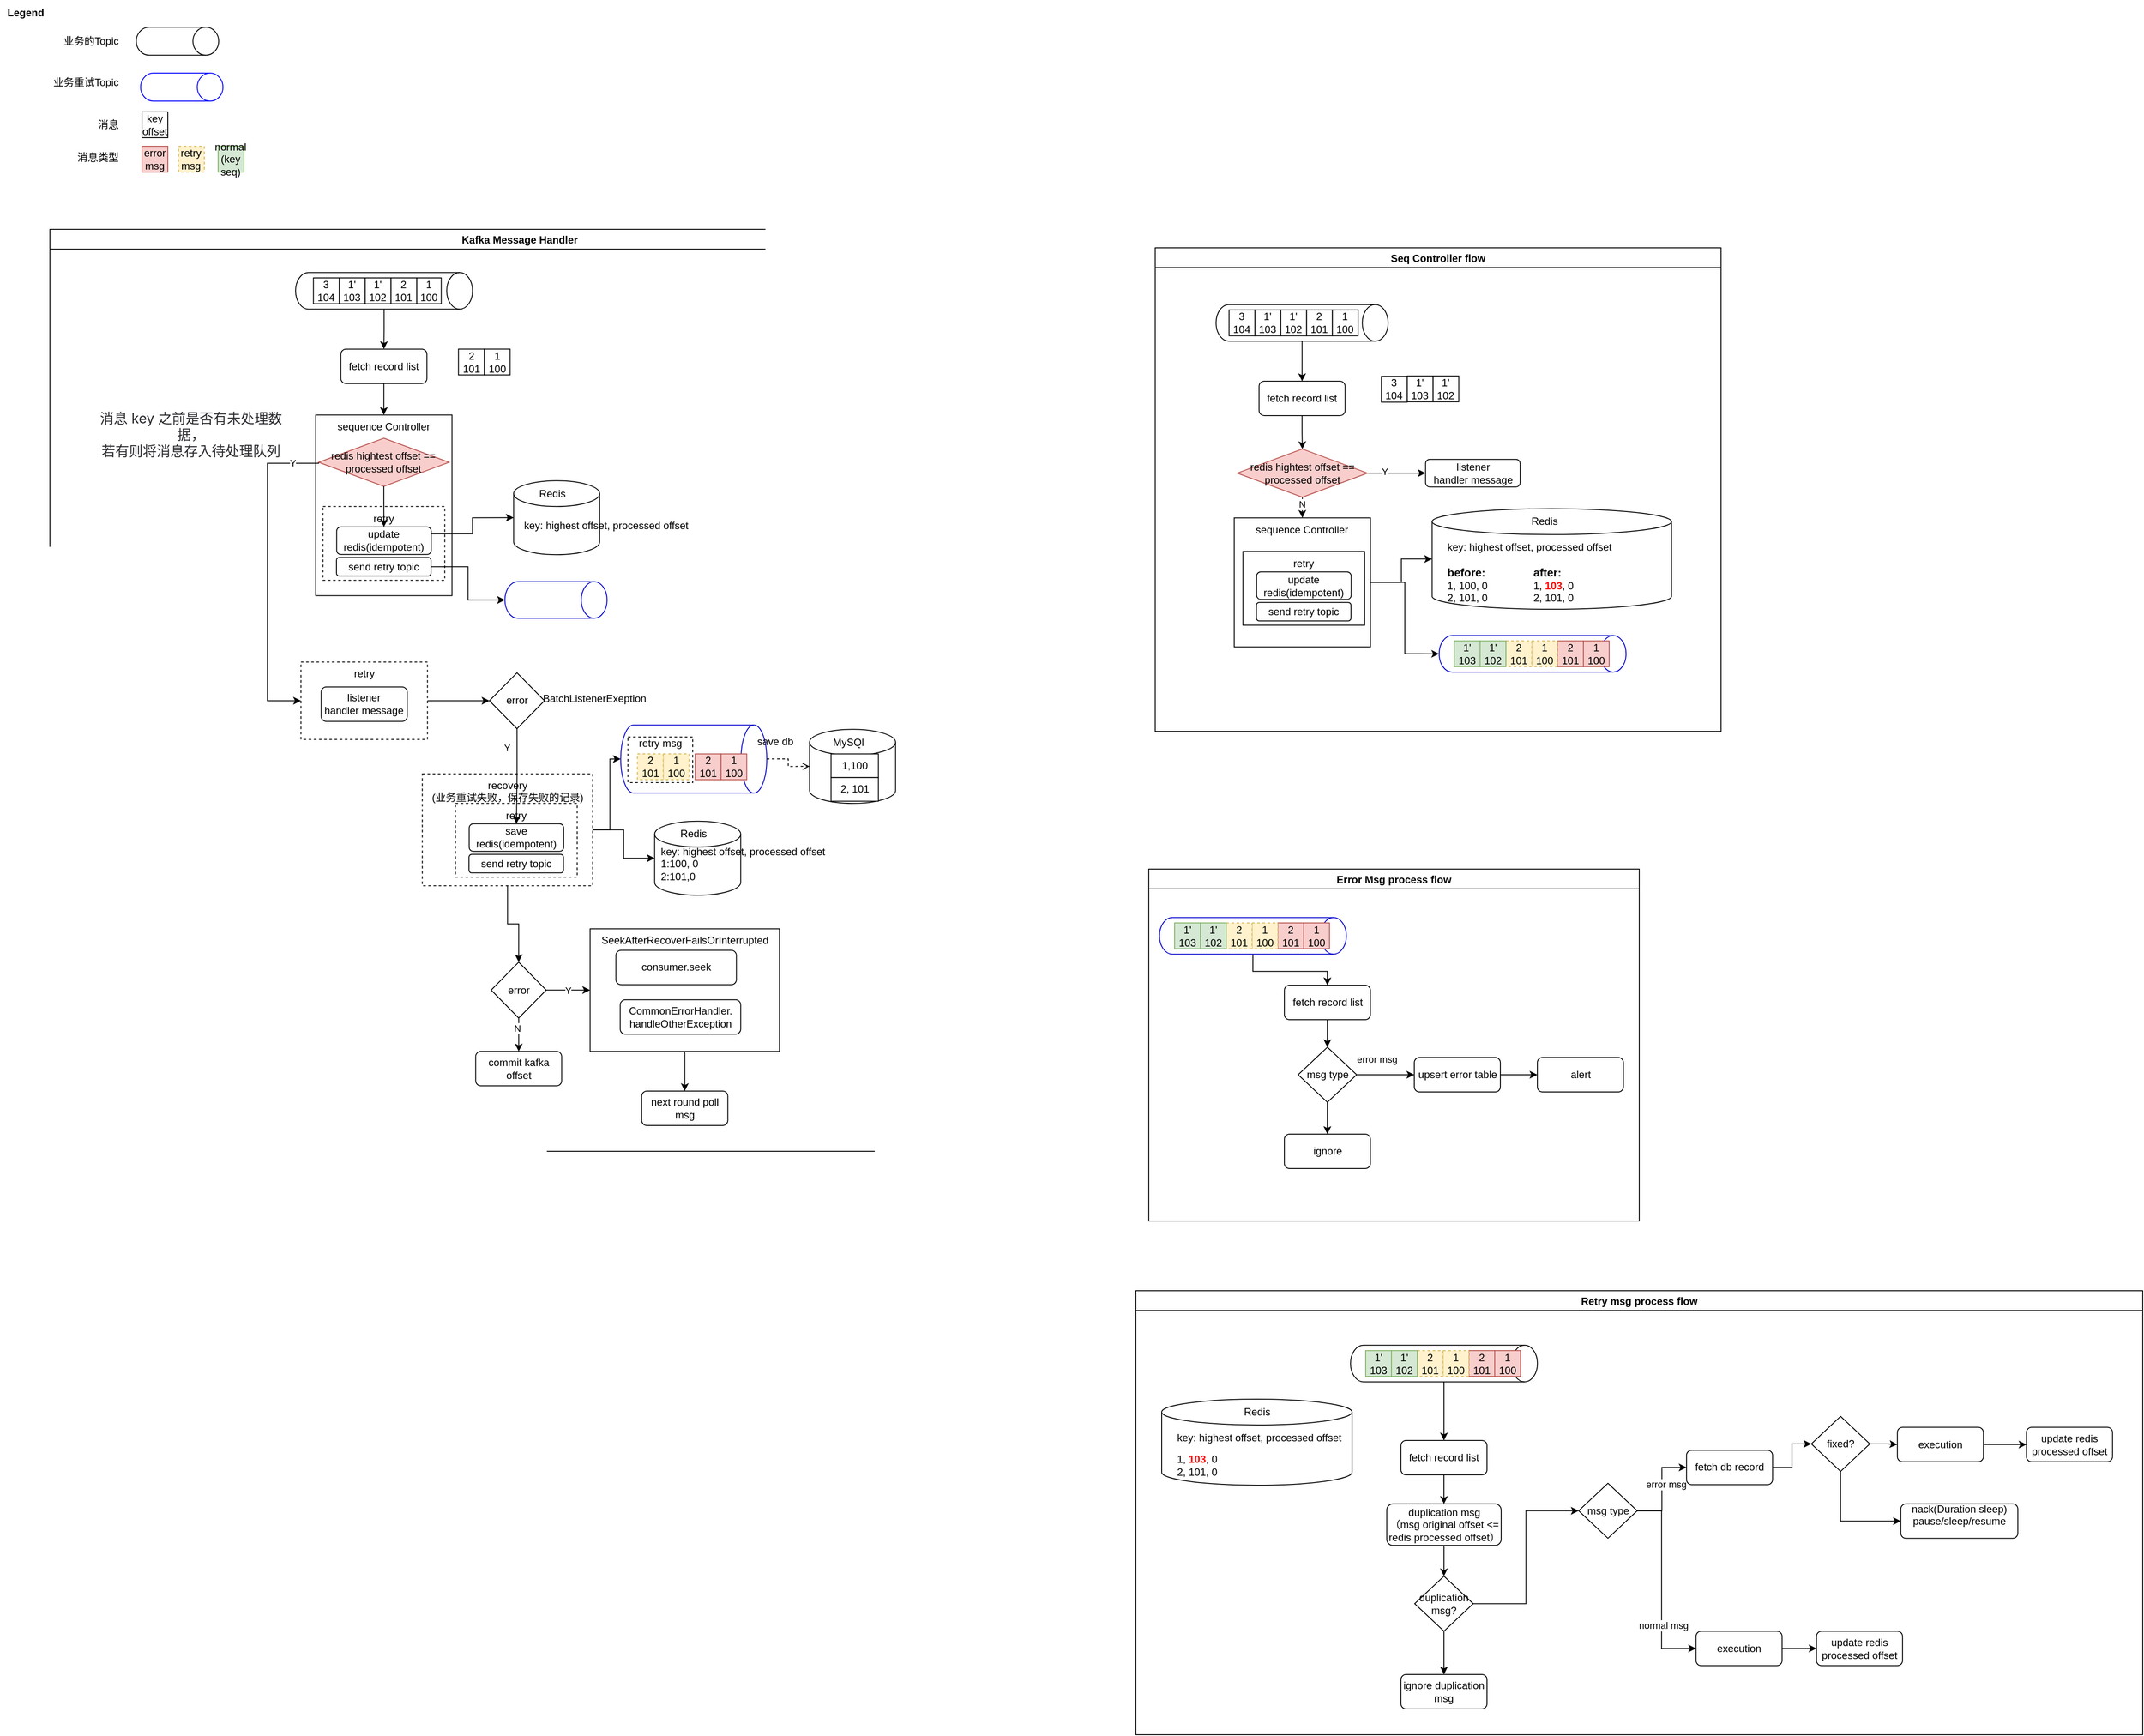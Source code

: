 <mxfile version="26.1.1">
  <diagram name="第 1 页" id="O6liCrvr6T_qjz66huat">
    <mxGraphModel dx="2412" dy="2255" grid="1" gridSize="10" guides="1" tooltips="1" connect="1" arrows="1" fold="1" page="1" pageScale="1" pageWidth="827" pageHeight="1169" math="0" shadow="0">
      <root>
        <mxCell id="0" />
        <mxCell id="1" parent="0" />
        <mxCell id="ls6p_8hV20rsziK436bs-240" value="Legend" style="text;html=1;align=center;verticalAlign=middle;whiteSpace=wrap;rounded=0;fontStyle=1" vertex="1" parent="1">
          <mxGeometry x="-390" y="-400" width="60" height="30" as="geometry" />
        </mxCell>
        <mxCell id="ls6p_8hV20rsziK436bs-241" value="" style="shape=cylinder3;whiteSpace=wrap;html=1;boundedLbl=1;backgroundOutline=1;size=15;rotation=90;" vertex="1" parent="1">
          <mxGeometry x="-200" y="-400" width="32.5" height="95.81" as="geometry" />
        </mxCell>
        <mxCell id="ls6p_8hV20rsziK436bs-243" value="业务的Topic" style="text;html=1;align=right;verticalAlign=middle;whiteSpace=wrap;rounded=0;" vertex="1" parent="1">
          <mxGeometry x="-340" y="-367.1" width="90" height="30" as="geometry" />
        </mxCell>
        <mxCell id="ls6p_8hV20rsziK436bs-245" value="" style="shape=cylinder3;whiteSpace=wrap;html=1;boundedLbl=1;backgroundOutline=1;size=15;rotation=90;strokeColor=#0000FF;" vertex="1" parent="1">
          <mxGeometry x="-195" y="-346.62" width="32.5" height="95.81" as="geometry" />
        </mxCell>
        <mxCell id="ls6p_8hV20rsziK436bs-246" value="业务重试Topic" style="text;html=1;align=right;verticalAlign=middle;whiteSpace=wrap;rounded=0;" vertex="1" parent="1">
          <mxGeometry x="-340" y="-318.71" width="90" height="30" as="geometry" />
        </mxCell>
        <mxCell id="ls6p_8hV20rsziK436bs-247" value="消息" style="text;html=1;align=right;verticalAlign=middle;whiteSpace=wrap;rounded=0;" vertex="1" parent="1">
          <mxGeometry x="-310" y="-270" width="60" height="30" as="geometry" />
        </mxCell>
        <mxCell id="ls6p_8hV20rsziK436bs-248" value="key&lt;br&gt;&lt;div&gt;offset&lt;/div&gt;" style="rounded=0;whiteSpace=wrap;html=1;" vertex="1" parent="1">
          <mxGeometry x="-225" y="-270" width="30" height="30" as="geometry" />
        </mxCell>
        <mxCell id="ls6p_8hV20rsziK436bs-249" value="消息类型" style="text;html=1;align=right;verticalAlign=middle;whiteSpace=wrap;rounded=0;" vertex="1" parent="1">
          <mxGeometry x="-310" y="-231.62" width="60" height="30" as="geometry" />
        </mxCell>
        <mxCell id="ls6p_8hV20rsziK436bs-250" value="error&lt;div&gt;msg&lt;/div&gt;" style="rounded=0;whiteSpace=wrap;html=1;fillColor=#f8cecc;strokeColor=#b85450;" vertex="1" parent="1">
          <mxGeometry x="-225.0" y="-230" width="30" height="30" as="geometry" />
        </mxCell>
        <mxCell id="ls6p_8hV20rsziK436bs-251" value="retry&lt;div&gt;msg&lt;/div&gt;" style="rounded=0;whiteSpace=wrap;html=1;dashed=1;fillColor=#fff2cc;strokeColor=#d6b656;" vertex="1" parent="1">
          <mxGeometry x="-182.57" y="-230" width="30" height="30" as="geometry" />
        </mxCell>
        <mxCell id="ls6p_8hV20rsziK436bs-252" value="normal&lt;div&gt;(key seq)&lt;/div&gt;" style="rounded=0;whiteSpace=wrap;html=1;fillColor=#d5e8d4;strokeColor=#82b366;" vertex="1" parent="1">
          <mxGeometry x="-136.55" y="-230" width="30" height="30" as="geometry" />
        </mxCell>
        <mxCell id="ls6p_8hV20rsziK436bs-283" value="Kafka Message Handler" style="swimlane;" vertex="1" parent="1">
          <mxGeometry x="-332" y="-133.5" width="1092" height="1071.5" as="geometry">
            <mxRectangle x="-332" y="-131.5" width="90" height="30" as="alternateBounds" />
          </mxGeometry>
        </mxCell>
        <mxCell id="ls6p_8hV20rsziK436bs-19" style="edgeStyle=orthogonalEdgeStyle;rounded=0;orthogonalLoop=1;jettySize=auto;html=1;entryX=0.5;entryY=0;entryDx=0;entryDy=0;" edge="1" parent="ls6p_8hV20rsziK436bs-283" source="ls6p_8hV20rsziK436bs-1" target="ls6p_8hV20rsziK436bs-18">
          <mxGeometry relative="1" as="geometry" />
        </mxCell>
        <mxCell id="ls6p_8hV20rsziK436bs-1" value="" style="shape=cylinder3;whiteSpace=wrap;html=1;boundedLbl=1;backgroundOutline=1;size=15;rotation=90;" vertex="1" parent="ls6p_8hV20rsziK436bs-283">
          <mxGeometry x="367.06" y="-31.35" width="42.5" height="205.62" as="geometry" />
        </mxCell>
        <mxCell id="ls6p_8hV20rsziK436bs-2" value="1&lt;div&gt;100&lt;/div&gt;" style="rounded=0;whiteSpace=wrap;html=1;" vertex="1" parent="ls6p_8hV20rsziK436bs-283">
          <mxGeometry x="426.25" y="56.47" width="28.5" height="30" as="geometry" />
        </mxCell>
        <mxCell id="ls6p_8hV20rsziK436bs-3" value="2&lt;br&gt;&lt;div&gt;101&lt;/div&gt;" style="rounded=0;whiteSpace=wrap;html=1;" vertex="1" parent="ls6p_8hV20rsziK436bs-283">
          <mxGeometry x="396.25" y="56.47" width="30" height="30" as="geometry" />
        </mxCell>
        <mxCell id="ls6p_8hV20rsziK436bs-4" value="1&#39;&lt;br&gt;&lt;div&gt;102&lt;/div&gt;" style="rounded=0;whiteSpace=wrap;html=1;" vertex="1" parent="ls6p_8hV20rsziK436bs-283">
          <mxGeometry x="366.25" y="56.47" width="30" height="30" as="geometry" />
        </mxCell>
        <mxCell id="ls6p_8hV20rsziK436bs-5" value="1&#39;&lt;br&gt;&lt;div&gt;103&lt;/div&gt;" style="rounded=0;whiteSpace=wrap;html=1;" vertex="1" parent="ls6p_8hV20rsziK436bs-283">
          <mxGeometry x="336.25" y="56.47" width="30" height="30" as="geometry" />
        </mxCell>
        <mxCell id="ls6p_8hV20rsziK436bs-6" value="1&lt;div&gt;100&lt;/div&gt;" style="rounded=0;whiteSpace=wrap;html=1;" vertex="1" parent="ls6p_8hV20rsziK436bs-283">
          <mxGeometry x="504.75" y="139.21" width="30" height="30" as="geometry" />
        </mxCell>
        <mxCell id="ls6p_8hV20rsziK436bs-7" value="2&lt;br&gt;&lt;div&gt;101&lt;/div&gt;" style="rounded=0;whiteSpace=wrap;html=1;" vertex="1" parent="ls6p_8hV20rsziK436bs-283">
          <mxGeometry x="474.75" y="139.21" width="30" height="30" as="geometry" />
        </mxCell>
        <mxCell id="ls6p_8hV20rsziK436bs-280" style="edgeStyle=orthogonalEdgeStyle;rounded=0;orthogonalLoop=1;jettySize=auto;html=1;entryX=0.5;entryY=0;entryDx=0;entryDy=0;" edge="1" parent="ls6p_8hV20rsziK436bs-283" source="ls6p_8hV20rsziK436bs-18" target="ls6p_8hV20rsziK436bs-260">
          <mxGeometry relative="1" as="geometry" />
        </mxCell>
        <mxCell id="ls6p_8hV20rsziK436bs-18" value="fetch record list" style="rounded=1;whiteSpace=wrap;html=1;" vertex="1" parent="ls6p_8hV20rsziK436bs-283">
          <mxGeometry x="338.12" y="139.21" width="100" height="40" as="geometry" />
        </mxCell>
        <mxCell id="ls6p_8hV20rsziK436bs-29" style="edgeStyle=orthogonalEdgeStyle;rounded=0;orthogonalLoop=1;jettySize=auto;html=1;entryX=0;entryY=0.5;entryDx=0;entryDy=0;" edge="1" parent="ls6p_8hV20rsziK436bs-283" source="ls6p_8hV20rsziK436bs-22" target="ls6p_8hV20rsziK436bs-28">
          <mxGeometry relative="1" as="geometry" />
        </mxCell>
        <mxCell id="ls6p_8hV20rsziK436bs-22" value="retry" style="rounded=0;whiteSpace=wrap;html=1;verticalAlign=top;dashed=1;" vertex="1" parent="ls6p_8hV20rsziK436bs-283">
          <mxGeometry x="291.75" y="502.91" width="147" height="90" as="geometry" />
        </mxCell>
        <mxCell id="ls6p_8hV20rsziK436bs-23" value="listener&lt;div&gt;handler message&lt;/div&gt;" style="rounded=1;whiteSpace=wrap;html=1;" vertex="1" parent="ls6p_8hV20rsziK436bs-283">
          <mxGeometry x="315.25" y="531.91" width="100" height="40" as="geometry" />
        </mxCell>
        <mxCell id="ls6p_8hV20rsziK436bs-116" style="edgeStyle=orthogonalEdgeStyle;rounded=0;orthogonalLoop=1;jettySize=auto;html=1;entryX=0.5;entryY=0;entryDx=0;entryDy=0;" edge="1" parent="ls6p_8hV20rsziK436bs-283" source="ls6p_8hV20rsziK436bs-26" target="ls6p_8hV20rsziK436bs-35">
          <mxGeometry relative="1" as="geometry" />
        </mxCell>
        <mxCell id="ls6p_8hV20rsziK436bs-26" value="recovery&lt;div&gt;(业务重试失败，保存失败的记录)&lt;/div&gt;" style="rounded=0;whiteSpace=wrap;html=1;verticalAlign=top;dashed=1;" vertex="1" parent="ls6p_8hV20rsziK436bs-283">
          <mxGeometry x="432.75" y="632.91" width="198" height="130" as="geometry" />
        </mxCell>
        <mxCell id="ls6p_8hV20rsziK436bs-28" value="error" style="rhombus;whiteSpace=wrap;html=1;" vertex="1" parent="ls6p_8hV20rsziK436bs-283">
          <mxGeometry x="510.75" y="515.41" width="64" height="65" as="geometry" />
        </mxCell>
        <mxCell id="ls6p_8hV20rsziK436bs-30" value="BatchListenerExeption" style="text;html=1;align=center;verticalAlign=middle;whiteSpace=wrap;rounded=0;" vertex="1" parent="ls6p_8hV20rsziK436bs-283">
          <mxGeometry x="602.75" y="530.41" width="60" height="30" as="geometry" />
        </mxCell>
        <mxCell id="ls6p_8hV20rsziK436bs-39" value="Y" style="edgeStyle=orthogonalEdgeStyle;rounded=0;orthogonalLoop=1;jettySize=auto;html=1;entryX=0;entryY=0.5;entryDx=0;entryDy=0;" edge="1" parent="ls6p_8hV20rsziK436bs-283" source="ls6p_8hV20rsziK436bs-35" target="ls6p_8hV20rsziK436bs-37">
          <mxGeometry relative="1" as="geometry" />
        </mxCell>
        <mxCell id="ls6p_8hV20rsziK436bs-230" value="" style="edgeStyle=orthogonalEdgeStyle;rounded=0;orthogonalLoop=1;jettySize=auto;html=1;" edge="1" parent="ls6p_8hV20rsziK436bs-283" source="ls6p_8hV20rsziK436bs-35" target="ls6p_8hV20rsziK436bs-229">
          <mxGeometry relative="1" as="geometry" />
        </mxCell>
        <mxCell id="ls6p_8hV20rsziK436bs-239" value="N" style="edgeLabel;html=1;align=center;verticalAlign=middle;resizable=0;points=[];" vertex="1" connectable="0" parent="ls6p_8hV20rsziK436bs-230">
          <mxGeometry x="-0.42" y="-2" relative="1" as="geometry">
            <mxPoint as="offset" />
          </mxGeometry>
        </mxCell>
        <mxCell id="ls6p_8hV20rsziK436bs-35" value="error" style="rhombus;whiteSpace=wrap;html=1;" vertex="1" parent="ls6p_8hV20rsziK436bs-283">
          <mxGeometry x="512.75" y="851.66" width="64" height="65" as="geometry" />
        </mxCell>
        <mxCell id="ls6p_8hV20rsziK436bs-232" style="edgeStyle=orthogonalEdgeStyle;rounded=0;orthogonalLoop=1;jettySize=auto;html=1;" edge="1" parent="ls6p_8hV20rsziK436bs-283" source="ls6p_8hV20rsziK436bs-37" target="ls6p_8hV20rsziK436bs-231">
          <mxGeometry relative="1" as="geometry" />
        </mxCell>
        <mxCell id="ls6p_8hV20rsziK436bs-37" value="SeekAfterRecoverFailsOrInterrupted" style="rounded=0;whiteSpace=wrap;html=1;verticalAlign=top;" vertex="1" parent="ls6p_8hV20rsziK436bs-283">
          <mxGeometry x="627.75" y="812.91" width="220" height="142.5" as="geometry" />
        </mxCell>
        <mxCell id="ls6p_8hV20rsziK436bs-38" value="CommonErrorHandler.&lt;div&gt;handleOtherException&lt;/div&gt;" style="rounded=1;whiteSpace=wrap;html=1;" vertex="1" parent="ls6p_8hV20rsziK436bs-283">
          <mxGeometry x="662.75" y="895.41" width="140" height="40" as="geometry" />
        </mxCell>
        <mxCell id="ls6p_8hV20rsziK436bs-40" value="consumer.seek" style="rounded=1;whiteSpace=wrap;html=1;" vertex="1" parent="ls6p_8hV20rsziK436bs-283">
          <mxGeometry x="657.75" y="837.91" width="140" height="40" as="geometry" />
        </mxCell>
        <mxCell id="ls6p_8hV20rsziK436bs-48" value="" style="shape=cylinder3;whiteSpace=wrap;html=1;boundedLbl=1;backgroundOutline=1;size=15;" vertex="1" parent="ls6p_8hV20rsziK436bs-283">
          <mxGeometry x="702.75" y="687.91" width="100" height="86" as="geometry" />
        </mxCell>
        <mxCell id="ls6p_8hV20rsziK436bs-51" value="Redis" style="text;html=1;align=center;verticalAlign=middle;whiteSpace=wrap;rounded=0;" vertex="1" parent="ls6p_8hV20rsziK436bs-283">
          <mxGeometry x="712.75" y="687.91" width="70" height="30" as="geometry" />
        </mxCell>
        <mxCell id="ls6p_8hV20rsziK436bs-54" style="edgeStyle=orthogonalEdgeStyle;rounded=0;orthogonalLoop=1;jettySize=auto;html=1;entryX=0;entryY=0.5;entryDx=0;entryDy=0;entryPerimeter=0;exitX=1;exitY=0.5;exitDx=0;exitDy=0;" edge="1" parent="ls6p_8hV20rsziK436bs-283" source="ls6p_8hV20rsziK436bs-26" target="ls6p_8hV20rsziK436bs-48">
          <mxGeometry relative="1" as="geometry" />
        </mxCell>
        <mxCell id="ls6p_8hV20rsziK436bs-68" value="3&lt;br&gt;&lt;div&gt;104&lt;/div&gt;" style="rounded=0;whiteSpace=wrap;html=1;" vertex="1" parent="ls6p_8hV20rsziK436bs-283">
          <mxGeometry x="306.25" y="56.47" width="30" height="30" as="geometry" />
        </mxCell>
        <mxCell id="ls6p_8hV20rsziK436bs-77" value="" style="shape=cylinder3;whiteSpace=wrap;html=1;boundedLbl=1;backgroundOutline=1;size=15;rotation=90;strokeColor=#0000CC;" vertex="1" parent="ls6p_8hV20rsziK436bs-283">
          <mxGeometry x="708.68" y="530.73" width="79.03" height="169.7" as="geometry" />
        </mxCell>
        <mxCell id="ls6p_8hV20rsziK436bs-84" style="edgeStyle=orthogonalEdgeStyle;rounded=0;orthogonalLoop=1;jettySize=auto;html=1;entryX=0.5;entryY=1;entryDx=0;entryDy=0;entryPerimeter=0;" edge="1" parent="ls6p_8hV20rsziK436bs-283" source="ls6p_8hV20rsziK436bs-26" target="ls6p_8hV20rsziK436bs-77">
          <mxGeometry relative="1" as="geometry" />
        </mxCell>
        <mxCell id="ls6p_8hV20rsziK436bs-85" value="" style="shape=cylinder3;whiteSpace=wrap;html=1;boundedLbl=1;backgroundOutline=1;size=15;" vertex="1" parent="ls6p_8hV20rsziK436bs-283">
          <mxGeometry x="882.75" y="581.17" width="100" height="86" as="geometry" />
        </mxCell>
        <mxCell id="ls6p_8hV20rsziK436bs-86" value="MySQl" style="text;html=1;align=center;verticalAlign=middle;whiteSpace=wrap;rounded=0;" vertex="1" parent="ls6p_8hV20rsziK436bs-283">
          <mxGeometry x="892.75" y="581.17" width="70" height="30" as="geometry" />
        </mxCell>
        <mxCell id="ls6p_8hV20rsziK436bs-87" value="1,100" style="rounded=0;whiteSpace=wrap;html=1;" vertex="1" parent="ls6p_8hV20rsziK436bs-283">
          <mxGeometry x="907.75" y="609.67" width="55" height="27.5" as="geometry" />
        </mxCell>
        <mxCell id="ls6p_8hV20rsziK436bs-88" value="2, 101" style="rounded=0;whiteSpace=wrap;html=1;" vertex="1" parent="ls6p_8hV20rsziK436bs-283">
          <mxGeometry x="907.75" y="637.17" width="55" height="27.5" as="geometry" />
        </mxCell>
        <mxCell id="ls6p_8hV20rsziK436bs-89" style="edgeStyle=orthogonalEdgeStyle;rounded=0;orthogonalLoop=1;jettySize=auto;html=1;entryX=0;entryY=0.5;entryDx=0;entryDy=0;entryPerimeter=0;dashed=1;endArrow=open;endFill=0;" edge="1" parent="ls6p_8hV20rsziK436bs-283" source="ls6p_8hV20rsziK436bs-77" target="ls6p_8hV20rsziK436bs-85">
          <mxGeometry relative="1" as="geometry" />
        </mxCell>
        <mxCell id="ls6p_8hV20rsziK436bs-90" value="save db" style="text;html=1;align=center;verticalAlign=middle;whiteSpace=wrap;rounded=0;" vertex="1" parent="ls6p_8hV20rsziK436bs-283">
          <mxGeometry x="812.75" y="580.91" width="60" height="30" as="geometry" />
        </mxCell>
        <mxCell id="ls6p_8hV20rsziK436bs-109" value="retry" style="rounded=0;whiteSpace=wrap;html=1;verticalAlign=top;dashed=1;" vertex="1" parent="ls6p_8hV20rsziK436bs-283">
          <mxGeometry x="471.25" y="667.17" width="141.5" height="85.74" as="geometry" />
        </mxCell>
        <mxCell id="ls6p_8hV20rsziK436bs-27" value="send retry topic" style="rounded=1;whiteSpace=wrap;html=1;" vertex="1" parent="ls6p_8hV20rsziK436bs-283">
          <mxGeometry x="486.94" y="726.41" width="109.87" height="21.5" as="geometry" />
        </mxCell>
        <mxCell id="ls6p_8hV20rsziK436bs-42" value="save redis(idempotent)" style="rounded=1;whiteSpace=wrap;html=1;" vertex="1" parent="ls6p_8hV20rsziK436bs-283">
          <mxGeometry x="487.19" y="690.91" width="109.87" height="32" as="geometry" />
        </mxCell>
        <mxCell id="ls6p_8hV20rsziK436bs-129" value="1&lt;div&gt;100&lt;/div&gt;" style="rounded=0;whiteSpace=wrap;html=1;fillColor=#f8cecc;strokeColor=#b85450;" vertex="1" parent="ls6p_8hV20rsziK436bs-283">
          <mxGeometry x="779.75" y="609.67" width="30" height="30" as="geometry" />
        </mxCell>
        <mxCell id="ls6p_8hV20rsziK436bs-130" value="2&lt;br&gt;&lt;div&gt;101&lt;/div&gt;" style="rounded=0;whiteSpace=wrap;html=1;fillColor=#f8cecc;strokeColor=#b85450;" vertex="1" parent="ls6p_8hV20rsziK436bs-283">
          <mxGeometry x="749.75" y="609.67" width="30" height="30" as="geometry" />
        </mxCell>
        <mxCell id="ls6p_8hV20rsziK436bs-193" value="key: highest offset, processed offset&lt;div&gt;1:100, 0&lt;/div&gt;&lt;div&gt;2:101,0&lt;/div&gt;" style="text;html=1;align=left;verticalAlign=middle;whiteSpace=wrap;rounded=0;" vertex="1" parent="ls6p_8hV20rsziK436bs-283">
          <mxGeometry x="707.75" y="722.16" width="200" height="30" as="geometry" />
        </mxCell>
        <mxCell id="ls6p_8hV20rsziK436bs-229" value="commit kafka offset" style="rounded=1;whiteSpace=wrap;html=1;" vertex="1" parent="ls6p_8hV20rsziK436bs-283">
          <mxGeometry x="494.75" y="955.41" width="100" height="40" as="geometry" />
        </mxCell>
        <mxCell id="ls6p_8hV20rsziK436bs-231" value="next round poll msg" style="rounded=1;whiteSpace=wrap;html=1;" vertex="1" parent="ls6p_8hV20rsziK436bs-283">
          <mxGeometry x="687.75" y="1001.5" width="100" height="40" as="geometry" />
        </mxCell>
        <mxCell id="ls6p_8hV20rsziK436bs-234" value="&lt;span style=&quot;color: rgb(41, 42, 46); font-family: ui-sans-serif, -apple-system, &amp;quot;system-ui&amp;quot;, &amp;quot;Segoe UI&amp;quot;, Ubuntu, &amp;quot;Helvetica Neue&amp;quot;, sans-serif; font-size: 16px; text-align: start; white-space-collapse: preserve; background-color: rgb(255, 255, 255);&quot;&gt;消息 key 之前是否有未处理数据，&lt;/span&gt;&lt;div&gt;&lt;span style=&quot;color: rgb(41, 42, 46); font-family: ui-sans-serif, -apple-system, &amp;quot;system-ui&amp;quot;, &amp;quot;Segoe UI&amp;quot;, Ubuntu, &amp;quot;Helvetica Neue&amp;quot;, sans-serif; font-size: 16px; text-align: start; white-space-collapse: preserve; background-color: rgb(255, 255, 255);&quot;&gt;若有则将消息存入待处理队列&lt;/span&gt;&lt;/div&gt;" style="text;html=1;align=center;verticalAlign=middle;whiteSpace=wrap;rounded=0;" vertex="1" parent="ls6p_8hV20rsziK436bs-283">
          <mxGeometry x="42" y="223.91" width="244" height="30" as="geometry" />
        </mxCell>
        <mxCell id="ls6p_8hV20rsziK436bs-31" value="Y" style="edgeStyle=orthogonalEdgeStyle;rounded=0;orthogonalLoop=1;jettySize=auto;html=1;entryX=0.5;entryY=0;entryDx=0;entryDy=0;" edge="1" parent="ls6p_8hV20rsziK436bs-283" source="ls6p_8hV20rsziK436bs-28" target="ls6p_8hV20rsziK436bs-42">
          <mxGeometry x="-0.602" y="-12" relative="1" as="geometry">
            <mxPoint as="offset" />
          </mxGeometry>
        </mxCell>
        <mxCell id="ls6p_8hV20rsziK436bs-257" value="" style="shape=cylinder3;whiteSpace=wrap;html=1;boundedLbl=1;backgroundOutline=1;size=15;" vertex="1" parent="ls6p_8hV20rsziK436bs-283">
          <mxGeometry x="538.88" y="292.15" width="100" height="86" as="geometry" />
        </mxCell>
        <mxCell id="ls6p_8hV20rsziK436bs-258" value="Redis" style="text;html=1;align=center;verticalAlign=middle;whiteSpace=wrap;rounded=0;" vertex="1" parent="ls6p_8hV20rsziK436bs-283">
          <mxGeometry x="548.88" y="292.15" width="70" height="30" as="geometry" />
        </mxCell>
        <mxCell id="ls6p_8hV20rsziK436bs-260" value="sequence Controller" style="rounded=0;whiteSpace=wrap;html=1;verticalAlign=top;" vertex="1" parent="ls6p_8hV20rsziK436bs-283">
          <mxGeometry x="308.88" y="215.75" width="158.38" height="210" as="geometry" />
        </mxCell>
        <mxCell id="ls6p_8hV20rsziK436bs-281" style="edgeStyle=orthogonalEdgeStyle;rounded=0;orthogonalLoop=1;jettySize=auto;html=1;entryX=0;entryY=0.5;entryDx=0;entryDy=0;exitX=0;exitY=0.5;exitDx=0;exitDy=0;" edge="1" parent="ls6p_8hV20rsziK436bs-283" source="ls6p_8hV20rsziK436bs-265" target="ls6p_8hV20rsziK436bs-22">
          <mxGeometry relative="1" as="geometry">
            <Array as="points">
              <mxPoint x="252.75" y="271.91" />
              <mxPoint x="252.75" y="547.91" />
            </Array>
          </mxGeometry>
        </mxCell>
        <mxCell id="ls6p_8hV20rsziK436bs-282" value="Y" style="edgeLabel;html=1;align=center;verticalAlign=middle;resizable=0;points=[];" vertex="1" connectable="0" parent="ls6p_8hV20rsziK436bs-281">
          <mxGeometry x="-0.83" y="-1" relative="1" as="geometry">
            <mxPoint as="offset" />
          </mxGeometry>
        </mxCell>
        <mxCell id="ls6p_8hV20rsziK436bs-265" value="redis hightest offset == processed offset" style="rhombus;whiteSpace=wrap;html=1;fillColor=#f8cecc;strokeColor=#b85450;" vertex="1" parent="ls6p_8hV20rsziK436bs-283">
          <mxGeometry x="312.33" y="242.77" width="151.48" height="56" as="geometry" />
        </mxCell>
        <mxCell id="ls6p_8hV20rsziK436bs-267" value="retry" style="rounded=0;whiteSpace=wrap;html=1;verticalAlign=top;dashed=1;" vertex="1" parent="ls6p_8hV20rsziK436bs-283">
          <mxGeometry x="317.32" y="322.15" width="141.5" height="85.74" as="geometry" />
        </mxCell>
        <mxCell id="ls6p_8hV20rsziK436bs-268" value="send retry topic" style="rounded=1;whiteSpace=wrap;html=1;" vertex="1" parent="ls6p_8hV20rsziK436bs-283">
          <mxGeometry x="333.01" y="381.39" width="109.87" height="21.5" as="geometry" />
        </mxCell>
        <mxCell id="ls6p_8hV20rsziK436bs-269" value="update redis(idempotent)" style="rounded=1;whiteSpace=wrap;html=1;" vertex="1" parent="ls6p_8hV20rsziK436bs-283">
          <mxGeometry x="333.26" y="345.89" width="109.87" height="32" as="geometry" />
        </mxCell>
        <mxCell id="ls6p_8hV20rsziK436bs-270" value="" style="shape=cylinder3;whiteSpace=wrap;html=1;boundedLbl=1;backgroundOutline=1;size=15;rotation=90;strokeColor=#0000CC;" vertex="1" parent="ls6p_8hV20rsziK436bs-283">
          <mxGeometry x="566.85" y="371.39" width="42.5" height="118.72" as="geometry" />
        </mxCell>
        <mxCell id="ls6p_8hV20rsziK436bs-277" value="key: highest offset, processed offset" style="text;html=1;align=left;verticalAlign=middle;whiteSpace=wrap;rounded=0;" vertex="1" parent="ls6p_8hV20rsziK436bs-283">
          <mxGeometry x="548.88" y="329.91" width="200" height="30" as="geometry" />
        </mxCell>
        <mxCell id="ls6p_8hV20rsziK436bs-279" style="edgeStyle=orthogonalEdgeStyle;rounded=0;orthogonalLoop=1;jettySize=auto;html=1;entryX=0.5;entryY=0;entryDx=0;entryDy=0;" edge="1" parent="ls6p_8hV20rsziK436bs-283" source="ls6p_8hV20rsziK436bs-265" target="ls6p_8hV20rsziK436bs-269">
          <mxGeometry relative="1" as="geometry" />
        </mxCell>
        <mxCell id="ls6p_8hV20rsziK436bs-259" style="edgeStyle=orthogonalEdgeStyle;rounded=0;orthogonalLoop=1;jettySize=auto;html=1;exitX=1;exitY=0.5;exitDx=0;exitDy=0;entryX=0.5;entryY=1;entryDx=0;entryDy=0;entryPerimeter=0;" edge="1" parent="ls6p_8hV20rsziK436bs-283" source="ls6p_8hV20rsziK436bs-268" target="ls6p_8hV20rsziK436bs-270">
          <mxGeometry relative="1" as="geometry">
            <mxPoint x="512.88" y="436.77" as="targetPoint" />
          </mxGeometry>
        </mxCell>
        <mxCell id="ls6p_8hV20rsziK436bs-266" style="edgeStyle=orthogonalEdgeStyle;rounded=0;orthogonalLoop=1;jettySize=auto;html=1;entryX=0;entryY=0.5;entryDx=0;entryDy=0;entryPerimeter=0;exitX=1;exitY=0.25;exitDx=0;exitDy=0;" edge="1" parent="ls6p_8hV20rsziK436bs-283" source="ls6p_8hV20rsziK436bs-269" target="ls6p_8hV20rsziK436bs-257">
          <mxGeometry relative="1" as="geometry" />
        </mxCell>
        <mxCell id="ls6p_8hV20rsziK436bs-284" value="" style="rounded=0;whiteSpace=wrap;html=1;verticalAlign=top;dashed=1;" vertex="1" parent="ls6p_8hV20rsziK436bs-283">
          <mxGeometry x="671.75" y="590" width="75.25" height="53" as="geometry" />
        </mxCell>
        <mxCell id="ls6p_8hV20rsziK436bs-131" value="1&lt;div&gt;100&lt;/div&gt;" style="rounded=0;whiteSpace=wrap;html=1;dashed=1;fillColor=#fff2cc;strokeColor=#d6b656;" vertex="1" parent="ls6p_8hV20rsziK436bs-283">
          <mxGeometry x="712.75" y="609.67" width="30" height="30" as="geometry" />
        </mxCell>
        <mxCell id="ls6p_8hV20rsziK436bs-132" value="2&lt;br&gt;&lt;div&gt;101&lt;/div&gt;" style="rounded=0;whiteSpace=wrap;html=1;dashed=1;fillColor=#fff2cc;strokeColor=#d6b656;" vertex="1" parent="ls6p_8hV20rsziK436bs-283">
          <mxGeometry x="682.75" y="609.67" width="30" height="30" as="geometry" />
        </mxCell>
        <mxCell id="ls6p_8hV20rsziK436bs-285" value="retry msg" style="text;html=1;align=center;verticalAlign=middle;whiteSpace=wrap;rounded=0;" vertex="1" parent="ls6p_8hV20rsziK436bs-283">
          <mxGeometry x="681.88" y="590" width="55" height="14.5" as="geometry" />
        </mxCell>
        <mxCell id="ls6p_8hV20rsziK436bs-286" value="Seq Controller flow" style="swimlane;" vertex="1" parent="1">
          <mxGeometry x="952.44" y="-111.95" width="657.56" height="561.95" as="geometry" />
        </mxCell>
        <mxCell id="ls6p_8hV20rsziK436bs-59" style="edgeStyle=orthogonalEdgeStyle;rounded=0;orthogonalLoop=1;jettySize=auto;html=1;entryX=0.5;entryY=0;entryDx=0;entryDy=0;" edge="1" parent="ls6p_8hV20rsziK436bs-286" source="ls6p_8hV20rsziK436bs-60" target="ls6p_8hV20rsziK436bs-67">
          <mxGeometry relative="1" as="geometry" />
        </mxCell>
        <mxCell id="ls6p_8hV20rsziK436bs-60" value="" style="shape=cylinder3;whiteSpace=wrap;html=1;boundedLbl=1;backgroundOutline=1;size=15;rotation=90;" vertex="1" parent="ls6p_8hV20rsziK436bs-286">
          <mxGeometry x="149.44" y="-12.83" width="42.5" height="200" as="geometry" />
        </mxCell>
        <mxCell id="ls6p_8hV20rsziK436bs-61" value="1&lt;div&gt;100&lt;/div&gt;" style="rounded=0;whiteSpace=wrap;html=1;" vertex="1" parent="ls6p_8hV20rsziK436bs-286">
          <mxGeometry x="205.81" y="72.17" width="30" height="30" as="geometry" />
        </mxCell>
        <mxCell id="ls6p_8hV20rsziK436bs-62" value="2&lt;br&gt;&lt;div&gt;101&lt;/div&gt;" style="rounded=0;whiteSpace=wrap;html=1;" vertex="1" parent="ls6p_8hV20rsziK436bs-286">
          <mxGeometry x="175.81" y="72.17" width="30" height="30" as="geometry" />
        </mxCell>
        <mxCell id="ls6p_8hV20rsziK436bs-63" value="1&#39;&lt;br&gt;&lt;div&gt;102&lt;/div&gt;" style="rounded=0;whiteSpace=wrap;html=1;" vertex="1" parent="ls6p_8hV20rsziK436bs-286">
          <mxGeometry x="145.81" y="72.17" width="30" height="30" as="geometry" />
        </mxCell>
        <mxCell id="ls6p_8hV20rsziK436bs-64" value="1&#39;&lt;br&gt;&lt;div&gt;103&lt;/div&gt;" style="rounded=0;whiteSpace=wrap;html=1;" vertex="1" parent="ls6p_8hV20rsziK436bs-286">
          <mxGeometry x="115.81" y="72.17" width="30" height="30" as="geometry" />
        </mxCell>
        <mxCell id="ls6p_8hV20rsziK436bs-65" value="1&#39;&lt;div&gt;102&lt;/div&gt;" style="rounded=0;whiteSpace=wrap;html=1;" vertex="1" parent="ls6p_8hV20rsziK436bs-286">
          <mxGeometry x="322.81" y="148.91" width="30" height="30" as="geometry" />
        </mxCell>
        <mxCell id="ls6p_8hV20rsziK436bs-66" value="1&#39;&lt;br&gt;&lt;div&gt;103&lt;/div&gt;" style="rounded=0;whiteSpace=wrap;html=1;" vertex="1" parent="ls6p_8hV20rsziK436bs-286">
          <mxGeometry x="292.81" y="148.91" width="30" height="30" as="geometry" />
        </mxCell>
        <mxCell id="ls6p_8hV20rsziK436bs-93" value="" style="edgeStyle=orthogonalEdgeStyle;rounded=0;orthogonalLoop=1;jettySize=auto;html=1;" edge="1" parent="ls6p_8hV20rsziK436bs-286" source="ls6p_8hV20rsziK436bs-67" target="ls6p_8hV20rsziK436bs-92">
          <mxGeometry relative="1" as="geometry" />
        </mxCell>
        <mxCell id="ls6p_8hV20rsziK436bs-67" value="fetch record list" style="rounded=1;whiteSpace=wrap;html=1;" vertex="1" parent="ls6p_8hV20rsziK436bs-286">
          <mxGeometry x="120.68" y="154.91" width="100" height="40" as="geometry" />
        </mxCell>
        <mxCell id="ls6p_8hV20rsziK436bs-69" value="3&lt;br&gt;&lt;div&gt;104&lt;/div&gt;" style="rounded=0;whiteSpace=wrap;html=1;" vertex="1" parent="ls6p_8hV20rsziK436bs-286">
          <mxGeometry x="85.81" y="72.17" width="30" height="30" as="geometry" />
        </mxCell>
        <mxCell id="ls6p_8hV20rsziK436bs-70" value="3&lt;br&gt;&lt;div&gt;104&lt;/div&gt;" style="rounded=0;whiteSpace=wrap;html=1;" vertex="1" parent="ls6p_8hV20rsziK436bs-286">
          <mxGeometry x="262.81" y="149.29" width="30" height="30" as="geometry" />
        </mxCell>
        <mxCell id="ls6p_8hV20rsziK436bs-71" value="" style="shape=cylinder3;whiteSpace=wrap;html=1;boundedLbl=1;backgroundOutline=1;size=15;" vertex="1" parent="ls6p_8hV20rsziK436bs-286">
          <mxGeometry x="321.81" y="303.17" width="278.19" height="116.83" as="geometry" />
        </mxCell>
        <mxCell id="ls6p_8hV20rsziK436bs-72" value="Redis" style="text;html=1;align=center;verticalAlign=middle;whiteSpace=wrap;rounded=0;" vertex="1" parent="ls6p_8hV20rsziK436bs-286">
          <mxGeometry x="417.56" y="303.17" width="70" height="30" as="geometry" />
        </mxCell>
        <mxCell id="ls6p_8hV20rsziK436bs-108" style="edgeStyle=orthogonalEdgeStyle;rounded=0;orthogonalLoop=1;jettySize=auto;html=1;entryX=0.5;entryY=1;entryDx=0;entryDy=0;entryPerimeter=0;" edge="1" parent="ls6p_8hV20rsziK436bs-286" source="ls6p_8hV20rsziK436bs-75" target="ls6p_8hV20rsziK436bs-133">
          <mxGeometry relative="1" as="geometry">
            <mxPoint x="295.81" y="447.79" as="targetPoint" />
          </mxGeometry>
        </mxCell>
        <mxCell id="ls6p_8hV20rsziK436bs-75" value="sequence Controller" style="rounded=0;whiteSpace=wrap;html=1;verticalAlign=top;" vertex="1" parent="ls6p_8hV20rsziK436bs-286">
          <mxGeometry x="91.81" y="313.79" width="158.38" height="150" as="geometry" />
        </mxCell>
        <mxCell id="ls6p_8hV20rsziK436bs-94" value="" style="edgeStyle=orthogonalEdgeStyle;rounded=0;orthogonalLoop=1;jettySize=auto;html=1;" edge="1" parent="ls6p_8hV20rsziK436bs-286" source="ls6p_8hV20rsziK436bs-92" target="ls6p_8hV20rsziK436bs-75">
          <mxGeometry relative="1" as="geometry" />
        </mxCell>
        <mxCell id="ls6p_8hV20rsziK436bs-192" value="N" style="edgeLabel;html=1;align=center;verticalAlign=middle;resizable=0;points=[];" vertex="1" connectable="0" parent="ls6p_8hV20rsziK436bs-94">
          <mxGeometry x="-0.495" y="-1" relative="1" as="geometry">
            <mxPoint y="2" as="offset" />
          </mxGeometry>
        </mxCell>
        <mxCell id="ls6p_8hV20rsziK436bs-236" style="edgeStyle=orthogonalEdgeStyle;rounded=0;orthogonalLoop=1;jettySize=auto;html=1;entryX=0;entryY=0.5;entryDx=0;entryDy=0;" edge="1" parent="ls6p_8hV20rsziK436bs-286" source="ls6p_8hV20rsziK436bs-92" target="ls6p_8hV20rsziK436bs-235">
          <mxGeometry relative="1" as="geometry" />
        </mxCell>
        <mxCell id="ls6p_8hV20rsziK436bs-237" value="Y" style="edgeLabel;html=1;align=center;verticalAlign=middle;resizable=0;points=[];" vertex="1" connectable="0" parent="ls6p_8hV20rsziK436bs-236">
          <mxGeometry x="-0.42" y="2" relative="1" as="geometry">
            <mxPoint as="offset" />
          </mxGeometry>
        </mxCell>
        <mxCell id="ls6p_8hV20rsziK436bs-92" value="redis hightest offset == processed offset" style="rhombus;whiteSpace=wrap;html=1;fillColor=#f8cecc;strokeColor=#b85450;" vertex="1" parent="ls6p_8hV20rsziK436bs-286">
          <mxGeometry x="95.26" y="233.79" width="151.48" height="56" as="geometry" />
        </mxCell>
        <mxCell id="ls6p_8hV20rsziK436bs-98" style="edgeStyle=orthogonalEdgeStyle;rounded=0;orthogonalLoop=1;jettySize=auto;html=1;entryX=0;entryY=0.5;entryDx=0;entryDy=0;entryPerimeter=0;" edge="1" parent="ls6p_8hV20rsziK436bs-286" source="ls6p_8hV20rsziK436bs-75" target="ls6p_8hV20rsziK436bs-71">
          <mxGeometry relative="1" as="geometry" />
        </mxCell>
        <mxCell id="ls6p_8hV20rsziK436bs-113" value="retry" style="rounded=0;whiteSpace=wrap;html=1;verticalAlign=top;" vertex="1" parent="ls6p_8hV20rsziK436bs-286">
          <mxGeometry x="101.93" y="352.79" width="141.5" height="85.74" as="geometry" />
        </mxCell>
        <mxCell id="ls6p_8hV20rsziK436bs-114" value="send retry topic" style="rounded=1;whiteSpace=wrap;html=1;" vertex="1" parent="ls6p_8hV20rsziK436bs-286">
          <mxGeometry x="117.62" y="412.03" width="109.87" height="21.5" as="geometry" />
        </mxCell>
        <mxCell id="ls6p_8hV20rsziK436bs-115" value="update redis(idempotent)" style="rounded=1;whiteSpace=wrap;html=1;" vertex="1" parent="ls6p_8hV20rsziK436bs-286">
          <mxGeometry x="117.87" y="376.53" width="109.87" height="32" as="geometry" />
        </mxCell>
        <mxCell id="ls6p_8hV20rsziK436bs-133" value="" style="shape=cylinder3;whiteSpace=wrap;html=1;boundedLbl=1;backgroundOutline=1;size=15;rotation=90;strokeColor=#0000CC;" vertex="1" parent="ls6p_8hV20rsziK436bs-286">
          <mxGeometry x="417.33" y="363.17" width="42.5" height="217.19" as="geometry" />
        </mxCell>
        <mxCell id="ls6p_8hV20rsziK436bs-134" value="1&lt;div&gt;100&lt;/div&gt;" style="rounded=0;whiteSpace=wrap;html=1;fillColor=#f8cecc;strokeColor=#b85450;" vertex="1" parent="ls6p_8hV20rsziK436bs-286">
          <mxGeometry x="497.56" y="456.76" width="30" height="30" as="geometry" />
        </mxCell>
        <mxCell id="ls6p_8hV20rsziK436bs-135" value="2&lt;br&gt;&lt;div&gt;101&lt;/div&gt;" style="rounded=0;whiteSpace=wrap;html=1;fillColor=#f8cecc;strokeColor=#b85450;" vertex="1" parent="ls6p_8hV20rsziK436bs-286">
          <mxGeometry x="467.56" y="456.76" width="30" height="30" as="geometry" />
        </mxCell>
        <mxCell id="ls6p_8hV20rsziK436bs-136" value="1&lt;div&gt;100&lt;/div&gt;" style="rounded=0;whiteSpace=wrap;html=1;dashed=1;fillColor=#fff2cc;strokeColor=#d6b656;" vertex="1" parent="ls6p_8hV20rsziK436bs-286">
          <mxGeometry x="437.56" y="456.76" width="30" height="30" as="geometry" />
        </mxCell>
        <mxCell id="ls6p_8hV20rsziK436bs-137" value="2&lt;br&gt;&lt;div&gt;101&lt;/div&gt;" style="rounded=0;whiteSpace=wrap;html=1;dashed=1;fillColor=#fff2cc;strokeColor=#d6b656;" vertex="1" parent="ls6p_8hV20rsziK436bs-286">
          <mxGeometry x="407.56" y="456.76" width="30" height="30" as="geometry" />
        </mxCell>
        <mxCell id="ls6p_8hV20rsziK436bs-138" value="1&#39;&lt;div&gt;102&lt;/div&gt;" style="rounded=0;whiteSpace=wrap;html=1;fillColor=#d5e8d4;strokeColor=#82b366;" vertex="1" parent="ls6p_8hV20rsziK436bs-286">
          <mxGeometry x="377.56" y="456.76" width="30" height="30" as="geometry" />
        </mxCell>
        <mxCell id="ls6p_8hV20rsziK436bs-139" value="1&#39;&lt;br&gt;&lt;div&gt;103&lt;/div&gt;" style="rounded=0;whiteSpace=wrap;html=1;fillColor=#d5e8d4;strokeColor=#82b366;" vertex="1" parent="ls6p_8hV20rsziK436bs-286">
          <mxGeometry x="347.56" y="456.76" width="30" height="30" as="geometry" />
        </mxCell>
        <mxCell id="ls6p_8hV20rsziK436bs-194" value="key: highest offset, processed offset" style="text;html=1;align=left;verticalAlign=middle;whiteSpace=wrap;rounded=0;" vertex="1" parent="ls6p_8hV20rsziK436bs-286">
          <mxGeometry x="337.56" y="333.17" width="200" height="30" as="geometry" />
        </mxCell>
        <mxCell id="ls6p_8hV20rsziK436bs-235" value="listener&lt;div&gt;handler message&lt;/div&gt;" style="rounded=1;whiteSpace=wrap;html=1;" vertex="1" parent="ls6p_8hV20rsziK436bs-286">
          <mxGeometry x="314.21" y="245.79" width="109.87" height="32" as="geometry" />
        </mxCell>
        <mxCell id="ls6p_8hV20rsziK436bs-287" value="&lt;b&gt;&lt;font style=&quot;font-size: 13px;&quot;&gt;before:&amp;nbsp;&lt;/font&gt;&lt;/b&gt;&lt;div&gt;1, 100, 0&lt;/div&gt;&lt;div&gt;&lt;span style=&quot;background-color: transparent; color: light-dark(rgb(0, 0, 0), rgb(255, 255, 255));&quot;&gt;2, 101, 0&lt;/span&gt;&lt;/div&gt;" style="text;html=1;align=left;verticalAlign=middle;whiteSpace=wrap;rounded=0;" vertex="1" parent="ls6p_8hV20rsziK436bs-286">
          <mxGeometry x="337.56" y="373.79" width="132.44" height="36.21" as="geometry" />
        </mxCell>
        <mxCell id="ls6p_8hV20rsziK436bs-288" value="&lt;b&gt;&lt;font style=&quot;font-size: 13px;&quot;&gt;after:&amp;nbsp;&lt;/font&gt;&lt;/b&gt;&lt;div&gt;1, &lt;b&gt;&lt;font style=&quot;color: rgb(255, 0, 0);&quot;&gt;103&lt;/font&gt;&lt;/b&gt;, 0&lt;/div&gt;&lt;div&gt;&lt;span style=&quot;background-color: transparent; color: light-dark(rgb(0, 0, 0), rgb(255, 255, 255));&quot;&gt;2, 101, 0&lt;/span&gt;&lt;/div&gt;" style="text;html=1;align=left;verticalAlign=middle;whiteSpace=wrap;rounded=0;" vertex="1" parent="ls6p_8hV20rsziK436bs-286">
          <mxGeometry x="437.56" y="373.79" width="132.44" height="36.21" as="geometry" />
        </mxCell>
        <mxCell id="ls6p_8hV20rsziK436bs-289" value="Error Msg process flow" style="swimlane;" vertex="1" parent="1">
          <mxGeometry x="944.97" y="610" width="570" height="409" as="geometry" />
        </mxCell>
        <mxCell id="ls6p_8hV20rsziK436bs-142" style="edgeStyle=orthogonalEdgeStyle;rounded=0;orthogonalLoop=1;jettySize=auto;html=1;entryX=0.5;entryY=0;entryDx=0;entryDy=0;" edge="1" parent="ls6p_8hV20rsziK436bs-289" source="ls6p_8hV20rsziK436bs-121" target="ls6p_8hV20rsziK436bs-141">
          <mxGeometry relative="1" as="geometry" />
        </mxCell>
        <mxCell id="ls6p_8hV20rsziK436bs-121" value="" style="shape=cylinder3;whiteSpace=wrap;html=1;boundedLbl=1;backgroundOutline=1;size=15;rotation=90;strokeColor=#0000CC;" vertex="1" parent="ls6p_8hV20rsziK436bs-289">
          <mxGeometry x="99.77" y="-31" width="42.5" height="217.19" as="geometry" />
        </mxCell>
        <mxCell id="ls6p_8hV20rsziK436bs-78" value="1&lt;div&gt;100&lt;/div&gt;" style="rounded=0;whiteSpace=wrap;html=1;fillColor=#f8cecc;strokeColor=#b85450;" vertex="1" parent="ls6p_8hV20rsziK436bs-289">
          <mxGeometry x="180.0" y="62.59" width="30" height="30" as="geometry" />
        </mxCell>
        <mxCell id="ls6p_8hV20rsziK436bs-79" value="2&lt;br&gt;&lt;div&gt;101&lt;/div&gt;" style="rounded=0;whiteSpace=wrap;html=1;fillColor=#f8cecc;strokeColor=#b85450;" vertex="1" parent="ls6p_8hV20rsziK436bs-289">
          <mxGeometry x="150.0" y="62.59" width="30" height="30" as="geometry" />
        </mxCell>
        <mxCell id="ls6p_8hV20rsziK436bs-110" value="1&lt;div&gt;100&lt;/div&gt;" style="rounded=0;whiteSpace=wrap;html=1;dashed=1;fillColor=#fff2cc;strokeColor=#d6b656;" vertex="1" parent="ls6p_8hV20rsziK436bs-289">
          <mxGeometry x="120.0" y="62.59" width="30" height="30" as="geometry" />
        </mxCell>
        <mxCell id="ls6p_8hV20rsziK436bs-111" value="2&lt;br&gt;&lt;div&gt;101&lt;/div&gt;" style="rounded=0;whiteSpace=wrap;html=1;dashed=1;fillColor=#fff2cc;strokeColor=#d6b656;" vertex="1" parent="ls6p_8hV20rsziK436bs-289">
          <mxGeometry x="90.0" y="62.59" width="30" height="30" as="geometry" />
        </mxCell>
        <mxCell id="ls6p_8hV20rsziK436bs-122" value="1&#39;&lt;div&gt;102&lt;/div&gt;" style="rounded=0;whiteSpace=wrap;html=1;fillColor=#d5e8d4;strokeColor=#82b366;" vertex="1" parent="ls6p_8hV20rsziK436bs-289">
          <mxGeometry x="60.0" y="62.59" width="30" height="30" as="geometry" />
        </mxCell>
        <mxCell id="ls6p_8hV20rsziK436bs-123" value="1&#39;&lt;br&gt;&lt;div&gt;103&lt;/div&gt;" style="rounded=0;whiteSpace=wrap;html=1;fillColor=#d5e8d4;strokeColor=#82b366;" vertex="1" parent="ls6p_8hV20rsziK436bs-289">
          <mxGeometry x="30.0" y="62.59" width="30" height="30" as="geometry" />
        </mxCell>
        <mxCell id="ls6p_8hV20rsziK436bs-149" value="" style="edgeStyle=orthogonalEdgeStyle;rounded=0;orthogonalLoop=1;jettySize=auto;html=1;" edge="1" parent="ls6p_8hV20rsziK436bs-289" source="ls6p_8hV20rsziK436bs-141" target="ls6p_8hV20rsziK436bs-143">
          <mxGeometry relative="1" as="geometry" />
        </mxCell>
        <mxCell id="ls6p_8hV20rsziK436bs-141" value="fetch record list" style="rounded=1;whiteSpace=wrap;html=1;" vertex="1" parent="ls6p_8hV20rsziK436bs-289">
          <mxGeometry x="157.57" y="135" width="100" height="40" as="geometry" />
        </mxCell>
        <mxCell id="ls6p_8hV20rsziK436bs-146" value="error msg" style="edgeStyle=orthogonalEdgeStyle;rounded=0;orthogonalLoop=1;jettySize=auto;html=1;" edge="1" parent="ls6p_8hV20rsziK436bs-289" source="ls6p_8hV20rsziK436bs-143" target="ls6p_8hV20rsziK436bs-145">
          <mxGeometry x="-0.31" y="18" relative="1" as="geometry">
            <mxPoint as="offset" />
          </mxGeometry>
        </mxCell>
        <mxCell id="ls6p_8hV20rsziK436bs-151" value="" style="edgeStyle=orthogonalEdgeStyle;rounded=0;orthogonalLoop=1;jettySize=auto;html=1;" edge="1" parent="ls6p_8hV20rsziK436bs-289" source="ls6p_8hV20rsziK436bs-143" target="ls6p_8hV20rsziK436bs-150">
          <mxGeometry relative="1" as="geometry" />
        </mxCell>
        <mxCell id="ls6p_8hV20rsziK436bs-143" value="msg type" style="rhombus;whiteSpace=wrap;html=1;" vertex="1" parent="ls6p_8hV20rsziK436bs-289">
          <mxGeometry x="173.57" y="207" width="68" height="64" as="geometry" />
        </mxCell>
        <mxCell id="ls6p_8hV20rsziK436bs-148" style="edgeStyle=orthogonalEdgeStyle;rounded=0;orthogonalLoop=1;jettySize=auto;html=1;entryX=0;entryY=0.5;entryDx=0;entryDy=0;" edge="1" parent="ls6p_8hV20rsziK436bs-289" source="ls6p_8hV20rsziK436bs-145" target="ls6p_8hV20rsziK436bs-147">
          <mxGeometry relative="1" as="geometry" />
        </mxCell>
        <mxCell id="ls6p_8hV20rsziK436bs-145" value="upsert error table" style="rounded=1;whiteSpace=wrap;html=1;" vertex="1" parent="ls6p_8hV20rsziK436bs-289">
          <mxGeometry x="308.57" y="219" width="100" height="40" as="geometry" />
        </mxCell>
        <mxCell id="ls6p_8hV20rsziK436bs-147" value="alert" style="rounded=1;whiteSpace=wrap;html=1;" vertex="1" parent="ls6p_8hV20rsziK436bs-289">
          <mxGeometry x="451.57" y="219" width="100" height="40" as="geometry" />
        </mxCell>
        <mxCell id="ls6p_8hV20rsziK436bs-150" value="ignore" style="rounded=1;whiteSpace=wrap;html=1;" vertex="1" parent="ls6p_8hV20rsziK436bs-289">
          <mxGeometry x="157.57" y="308" width="100" height="40" as="geometry" />
        </mxCell>
        <mxCell id="ls6p_8hV20rsziK436bs-290" value="Retry msg process flow" style="swimlane;" vertex="1" parent="1">
          <mxGeometry x="930" y="1100" width="1170" height="516" as="geometry" />
        </mxCell>
        <mxCell id="ls6p_8hV20rsziK436bs-296" value="" style="shape=cylinder3;whiteSpace=wrap;html=1;boundedLbl=1;backgroundOutline=1;size=15;" vertex="1" parent="ls6p_8hV20rsziK436bs-290">
          <mxGeometry x="30.0" y="126" width="221.22" height="100" as="geometry" />
        </mxCell>
        <mxCell id="ls6p_8hV20rsziK436bs-297" value="Redis" style="text;html=1;align=center;verticalAlign=middle;whiteSpace=wrap;rounded=0;" vertex="1" parent="ls6p_8hV20rsziK436bs-290">
          <mxGeometry x="105.61" y="126" width="70" height="30" as="geometry" />
        </mxCell>
        <mxCell id="ls6p_8hV20rsziK436bs-298" value="key: highest offset, processed offset" style="text;html=1;align=left;verticalAlign=middle;whiteSpace=wrap;rounded=0;" vertex="1" parent="ls6p_8hV20rsziK436bs-290">
          <mxGeometry x="45.75" y="156" width="200" height="30" as="geometry" />
        </mxCell>
        <mxCell id="ls6p_8hV20rsziK436bs-300" value="&lt;br&gt;&lt;div&gt;1, &lt;b&gt;&lt;font style=&quot;color: rgb(255, 0, 0);&quot;&gt;103&lt;/font&gt;&lt;/b&gt;, 0&lt;/div&gt;&lt;div&gt;&lt;span style=&quot;background-color: transparent; color: light-dark(rgb(0, 0, 0), rgb(255, 255, 255));&quot;&gt;2, 101, 0&lt;/span&gt;&lt;/div&gt;" style="text;html=1;align=left;verticalAlign=middle;whiteSpace=wrap;rounded=0;" vertex="1" parent="ls6p_8hV20rsziK436bs-290">
          <mxGeometry x="45.75" y="178" width="206.97" height="36.21" as="geometry" />
        </mxCell>
        <mxCell id="ls6p_8hV20rsziK436bs-152" style="edgeStyle=orthogonalEdgeStyle;rounded=0;orthogonalLoop=1;jettySize=auto;html=1;entryX=0.5;entryY=0;entryDx=0;entryDy=0;" edge="1" parent="ls6p_8hV20rsziK436bs-290" source="ls6p_8hV20rsziK436bs-153" target="ls6p_8hV20rsziK436bs-165">
          <mxGeometry relative="1" as="geometry" />
        </mxCell>
        <mxCell id="ls6p_8hV20rsziK436bs-153" value="" style="shape=cylinder3;whiteSpace=wrap;html=1;boundedLbl=1;backgroundOutline=1;size=15;rotation=90;" vertex="1" parent="ls6p_8hV20rsziK436bs-290">
          <mxGeometry x="336.77" y="-24" width="42.5" height="217.19" as="geometry" />
        </mxCell>
        <mxCell id="ls6p_8hV20rsziK436bs-154" value="1&lt;div&gt;100&lt;/div&gt;" style="rounded=0;whiteSpace=wrap;html=1;fillColor=#f8cecc;strokeColor=#b85450;" vertex="1" parent="ls6p_8hV20rsziK436bs-290">
          <mxGeometry x="417.0" y="69.59" width="30" height="30" as="geometry" />
        </mxCell>
        <mxCell id="ls6p_8hV20rsziK436bs-155" value="2&lt;br&gt;&lt;div&gt;101&lt;/div&gt;" style="rounded=0;whiteSpace=wrap;html=1;fillColor=#f8cecc;strokeColor=#b85450;" vertex="1" parent="ls6p_8hV20rsziK436bs-290">
          <mxGeometry x="387.0" y="69.59" width="30" height="30" as="geometry" />
        </mxCell>
        <mxCell id="ls6p_8hV20rsziK436bs-156" value="1&lt;div&gt;100&lt;/div&gt;" style="rounded=0;whiteSpace=wrap;html=1;dashed=1;fillColor=#fff2cc;strokeColor=#d6b656;" vertex="1" parent="ls6p_8hV20rsziK436bs-290">
          <mxGeometry x="357.0" y="69.59" width="30" height="30" as="geometry" />
        </mxCell>
        <mxCell id="ls6p_8hV20rsziK436bs-157" value="2&lt;br&gt;&lt;div&gt;101&lt;/div&gt;" style="rounded=0;whiteSpace=wrap;html=1;dashed=1;fillColor=#fff2cc;strokeColor=#d6b656;" vertex="1" parent="ls6p_8hV20rsziK436bs-290">
          <mxGeometry x="327.0" y="69.59" width="30" height="30" as="geometry" />
        </mxCell>
        <mxCell id="ls6p_8hV20rsziK436bs-162" value="1&#39;&lt;div&gt;102&lt;/div&gt;" style="rounded=0;whiteSpace=wrap;html=1;fillColor=#d5e8d4;strokeColor=#82b366;" vertex="1" parent="ls6p_8hV20rsziK436bs-290">
          <mxGeometry x="297.0" y="69.59" width="30" height="30" as="geometry" />
        </mxCell>
        <mxCell id="ls6p_8hV20rsziK436bs-163" value="1&#39;&lt;br&gt;&lt;div&gt;103&lt;/div&gt;" style="rounded=0;whiteSpace=wrap;html=1;fillColor=#d5e8d4;strokeColor=#82b366;" vertex="1" parent="ls6p_8hV20rsziK436bs-290">
          <mxGeometry x="267.0" y="69.59" width="30" height="30" as="geometry" />
        </mxCell>
        <mxCell id="ls6p_8hV20rsziK436bs-222" style="edgeStyle=orthogonalEdgeStyle;rounded=0;orthogonalLoop=1;jettySize=auto;html=1;entryX=0.5;entryY=0;entryDx=0;entryDy=0;" edge="1" parent="ls6p_8hV20rsziK436bs-290" source="ls6p_8hV20rsziK436bs-165" target="ls6p_8hV20rsziK436bs-220">
          <mxGeometry relative="1" as="geometry" />
        </mxCell>
        <mxCell id="ls6p_8hV20rsziK436bs-165" value="fetch record list" style="rounded=1;whiteSpace=wrap;html=1;" vertex="1" parent="ls6p_8hV20rsziK436bs-290">
          <mxGeometry x="308.02" y="174" width="100" height="40" as="geometry" />
        </mxCell>
        <mxCell id="ls6p_8hV20rsziK436bs-183" style="edgeStyle=orthogonalEdgeStyle;rounded=0;orthogonalLoop=1;jettySize=auto;html=1;entryX=0;entryY=0.5;entryDx=0;entryDy=0;" edge="1" parent="ls6p_8hV20rsziK436bs-290" source="ls6p_8hV20rsziK436bs-168" target="ls6p_8hV20rsziK436bs-182">
          <mxGeometry relative="1" as="geometry">
            <Array as="points">
              <mxPoint x="610.9" y="255.75" />
              <mxPoint x="610.9" y="415.75" />
            </Array>
          </mxGeometry>
        </mxCell>
        <mxCell id="ls6p_8hV20rsziK436bs-184" value="normal msg" style="edgeLabel;html=1;align=center;verticalAlign=middle;resizable=0;points=[];" vertex="1" connectable="0" parent="ls6p_8hV20rsziK436bs-183">
          <mxGeometry x="0.415" y="2" relative="1" as="geometry">
            <mxPoint as="offset" />
          </mxGeometry>
        </mxCell>
        <mxCell id="ls6p_8hV20rsziK436bs-228" style="edgeStyle=orthogonalEdgeStyle;rounded=0;orthogonalLoop=1;jettySize=auto;html=1;" edge="1" parent="ls6p_8hV20rsziK436bs-290" source="ls6p_8hV20rsziK436bs-168" target="ls6p_8hV20rsziK436bs-170">
          <mxGeometry relative="1" as="geometry" />
        </mxCell>
        <mxCell id="ls6p_8hV20rsziK436bs-238" value="error msg" style="edgeLabel;html=1;align=center;verticalAlign=middle;resizable=0;points=[];" vertex="1" connectable="0" parent="ls6p_8hV20rsziK436bs-228">
          <mxGeometry x="0.358" relative="1" as="geometry">
            <mxPoint x="4" y="13" as="offset" />
          </mxGeometry>
        </mxCell>
        <mxCell id="ls6p_8hV20rsziK436bs-168" value="msg type" style="rhombus;whiteSpace=wrap;html=1;" vertex="1" parent="ls6p_8hV20rsziK436bs-290">
          <mxGeometry x="514.55" y="223.75" width="68" height="64" as="geometry" />
        </mxCell>
        <mxCell id="ls6p_8hV20rsziK436bs-174" style="edgeStyle=orthogonalEdgeStyle;rounded=0;orthogonalLoop=1;jettySize=auto;html=1;entryX=0;entryY=0.5;entryDx=0;entryDy=0;" edge="1" parent="ls6p_8hV20rsziK436bs-290" source="ls6p_8hV20rsziK436bs-170" target="ls6p_8hV20rsziK436bs-173">
          <mxGeometry relative="1" as="geometry" />
        </mxCell>
        <mxCell id="ls6p_8hV20rsziK436bs-170" value="fetch db record" style="rounded=1;whiteSpace=wrap;html=1;" vertex="1" parent="ls6p_8hV20rsziK436bs-290">
          <mxGeometry x="639.9" y="185.37" width="100" height="40" as="geometry" />
        </mxCell>
        <mxCell id="ls6p_8hV20rsziK436bs-176" style="edgeStyle=orthogonalEdgeStyle;rounded=0;orthogonalLoop=1;jettySize=auto;html=1;entryX=0;entryY=0.5;entryDx=0;entryDy=0;" edge="1" parent="ls6p_8hV20rsziK436bs-290" source="ls6p_8hV20rsziK436bs-173" target="ls6p_8hV20rsziK436bs-175">
          <mxGeometry relative="1" as="geometry" />
        </mxCell>
        <mxCell id="ls6p_8hV20rsziK436bs-179" style="edgeStyle=orthogonalEdgeStyle;rounded=0;orthogonalLoop=1;jettySize=auto;html=1;entryX=0;entryY=0.5;entryDx=0;entryDy=0;" edge="1" parent="ls6p_8hV20rsziK436bs-290" source="ls6p_8hV20rsziK436bs-173" target="ls6p_8hV20rsziK436bs-177">
          <mxGeometry relative="1" as="geometry">
            <Array as="points">
              <mxPoint x="818.9" y="267.75" />
            </Array>
          </mxGeometry>
        </mxCell>
        <mxCell id="ls6p_8hV20rsziK436bs-173" value="fixed?" style="rhombus;whiteSpace=wrap;html=1;" vertex="1" parent="ls6p_8hV20rsziK436bs-290">
          <mxGeometry x="784.9" y="146" width="68" height="64" as="geometry" />
        </mxCell>
        <mxCell id="ls6p_8hV20rsziK436bs-188" style="edgeStyle=orthogonalEdgeStyle;rounded=0;orthogonalLoop=1;jettySize=auto;html=1;" edge="1" parent="ls6p_8hV20rsziK436bs-290" source="ls6p_8hV20rsziK436bs-175" target="ls6p_8hV20rsziK436bs-187">
          <mxGeometry relative="1" as="geometry" />
        </mxCell>
        <mxCell id="ls6p_8hV20rsziK436bs-175" value="execution" style="rounded=1;whiteSpace=wrap;html=1;" vertex="1" parent="ls6p_8hV20rsziK436bs-290">
          <mxGeometry x="884.9" y="158.75" width="100" height="40" as="geometry" />
        </mxCell>
        <mxCell id="ls6p_8hV20rsziK436bs-177" value="nack(Duration sleep)&lt;div&gt;pause/sleep/resume&lt;br&gt;&lt;div&gt;&lt;br&gt;&lt;/div&gt;&lt;/div&gt;" style="rounded=1;whiteSpace=wrap;html=1;" vertex="1" parent="ls6p_8hV20rsziK436bs-290">
          <mxGeometry x="888.9" y="247.75" width="136" height="40" as="geometry" />
        </mxCell>
        <mxCell id="ls6p_8hV20rsziK436bs-186" style="edgeStyle=orthogonalEdgeStyle;rounded=0;orthogonalLoop=1;jettySize=auto;html=1;" edge="1" parent="ls6p_8hV20rsziK436bs-290" source="ls6p_8hV20rsziK436bs-182" target="ls6p_8hV20rsziK436bs-185">
          <mxGeometry relative="1" as="geometry" />
        </mxCell>
        <mxCell id="ls6p_8hV20rsziK436bs-182" value="execution" style="rounded=1;whiteSpace=wrap;html=1;" vertex="1" parent="ls6p_8hV20rsziK436bs-290">
          <mxGeometry x="650.9" y="395.75" width="100" height="40" as="geometry" />
        </mxCell>
        <mxCell id="ls6p_8hV20rsziK436bs-185" value="update redis processed offset" style="rounded=1;whiteSpace=wrap;html=1;" vertex="1" parent="ls6p_8hV20rsziK436bs-290">
          <mxGeometry x="790.9" y="395.75" width="100" height="40" as="geometry" />
        </mxCell>
        <mxCell id="ls6p_8hV20rsziK436bs-187" value="update redis processed offset" style="rounded=1;whiteSpace=wrap;html=1;" vertex="1" parent="ls6p_8hV20rsziK436bs-290">
          <mxGeometry x="1034.9" y="158.75" width="100" height="40" as="geometry" />
        </mxCell>
        <mxCell id="ls6p_8hV20rsziK436bs-224" value="" style="edgeStyle=orthogonalEdgeStyle;rounded=0;orthogonalLoop=1;jettySize=auto;html=1;" edge="1" parent="ls6p_8hV20rsziK436bs-290" source="ls6p_8hV20rsziK436bs-220" target="ls6p_8hV20rsziK436bs-223">
          <mxGeometry relative="1" as="geometry" />
        </mxCell>
        <mxCell id="ls6p_8hV20rsziK436bs-220" value="duplication msg&lt;div&gt;（msg original offset &amp;lt;= redis processed offset）&lt;/div&gt;" style="rounded=1;whiteSpace=wrap;html=1;" vertex="1" parent="ls6p_8hV20rsziK436bs-290">
          <mxGeometry x="291.57" y="247.75" width="132.9" height="48.25" as="geometry" />
        </mxCell>
        <mxCell id="ls6p_8hV20rsziK436bs-225" style="edgeStyle=orthogonalEdgeStyle;rounded=0;orthogonalLoop=1;jettySize=auto;html=1;entryX=0;entryY=0.5;entryDx=0;entryDy=0;" edge="1" parent="ls6p_8hV20rsziK436bs-290" source="ls6p_8hV20rsziK436bs-223" target="ls6p_8hV20rsziK436bs-168">
          <mxGeometry relative="1" as="geometry" />
        </mxCell>
        <mxCell id="ls6p_8hV20rsziK436bs-227" value="" style="edgeStyle=orthogonalEdgeStyle;rounded=0;orthogonalLoop=1;jettySize=auto;html=1;" edge="1" parent="ls6p_8hV20rsziK436bs-290" source="ls6p_8hV20rsziK436bs-223" target="ls6p_8hV20rsziK436bs-226">
          <mxGeometry relative="1" as="geometry" />
        </mxCell>
        <mxCell id="ls6p_8hV20rsziK436bs-223" value="duplication msg?" style="rhombus;whiteSpace=wrap;html=1;" vertex="1" parent="ls6p_8hV20rsziK436bs-290">
          <mxGeometry x="324.02" y="331.75" width="68" height="64" as="geometry" />
        </mxCell>
        <mxCell id="ls6p_8hV20rsziK436bs-226" value="ignore duplication msg" style="rounded=1;whiteSpace=wrap;html=1;" vertex="1" parent="ls6p_8hV20rsziK436bs-290">
          <mxGeometry x="308.02" y="446" width="100" height="40" as="geometry" />
        </mxCell>
      </root>
    </mxGraphModel>
  </diagram>
</mxfile>
